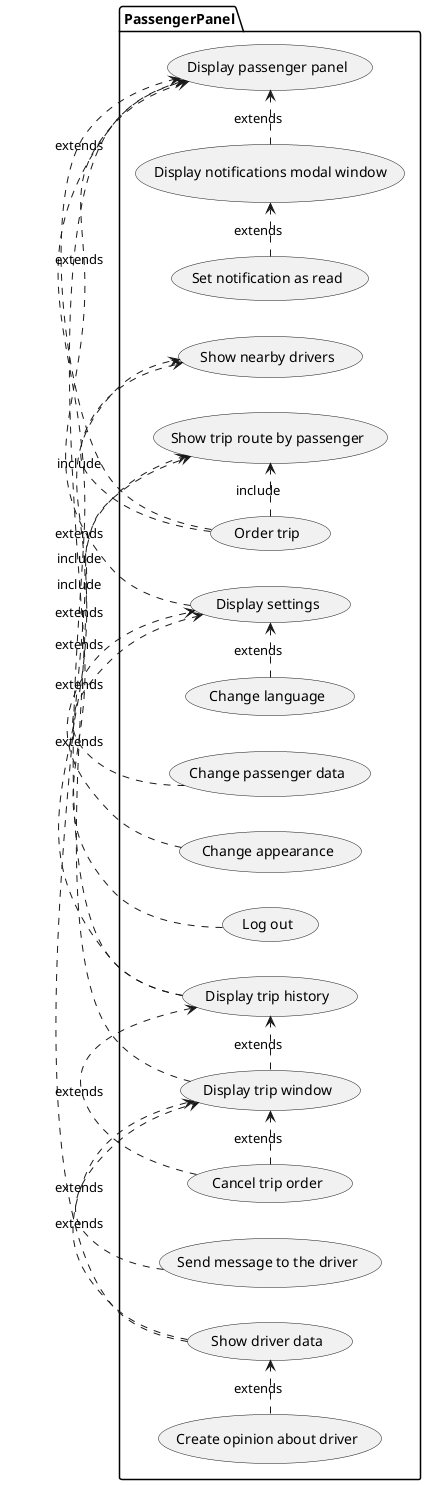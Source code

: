 @startuml

left to right direction

package PassengerPanel {
  (Display passenger panel) as dpp
  (Display trip history) as dth
  (Log out) as lo 
  (Display notifications modal window) as dnmw
  (Set notification as read) as snar
  (Order trip) as  ot
  (Show trip route by passenger) as strbp
  (Show nearby drivers) as snd
  (Show driver data) as sdd
  (Create opinion about driver) as coad
  (Display trip window) as dtw
  (Send message to the driver) as smttd
  (Cancel trip order) as ctl
  (Display settings) as ds
  (Change language) as cl
  (Change appearance) as ca
  (Change passenger data) as cpd
}

snar .> dnmw : extends
ot.> dpp : extends
ot .> snd : include
cl .> ds : extends
cpd .> ds : extends
ca .> ds : extends
lo .> dpp : extends
dnmw .> dpp : extends
dth .> dpp : extends
ds .> dpp : extends
dtw .> dth : extends
ctl .> dth : extends
ctl .> dtw : extends
smttd .> dtw : extends
sdd .> dtw : extends
sdd .> snd : extends
coad .> sdd : extends
ot .> strbp : include
dth .> strbp : include
dtw .> strbp : include

@enduml
